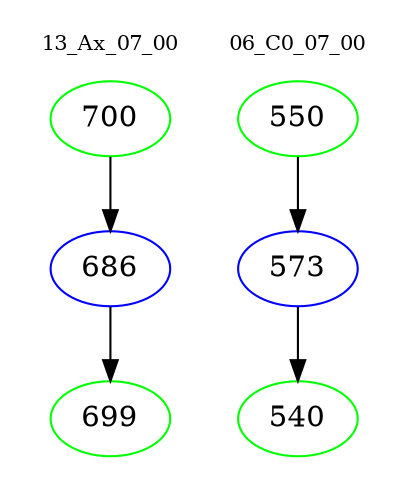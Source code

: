 digraph{
subgraph cluster_0 {
color = white
label = "13_Ax_07_00";
fontsize=10;
T0_700 [label="700", color="green"]
T0_700 -> T0_686 [color="black"]
T0_686 [label="686", color="blue"]
T0_686 -> T0_699 [color="black"]
T0_699 [label="699", color="green"]
}
subgraph cluster_1 {
color = white
label = "06_C0_07_00";
fontsize=10;
T1_550 [label="550", color="green"]
T1_550 -> T1_573 [color="black"]
T1_573 [label="573", color="blue"]
T1_573 -> T1_540 [color="black"]
T1_540 [label="540", color="green"]
}
}
